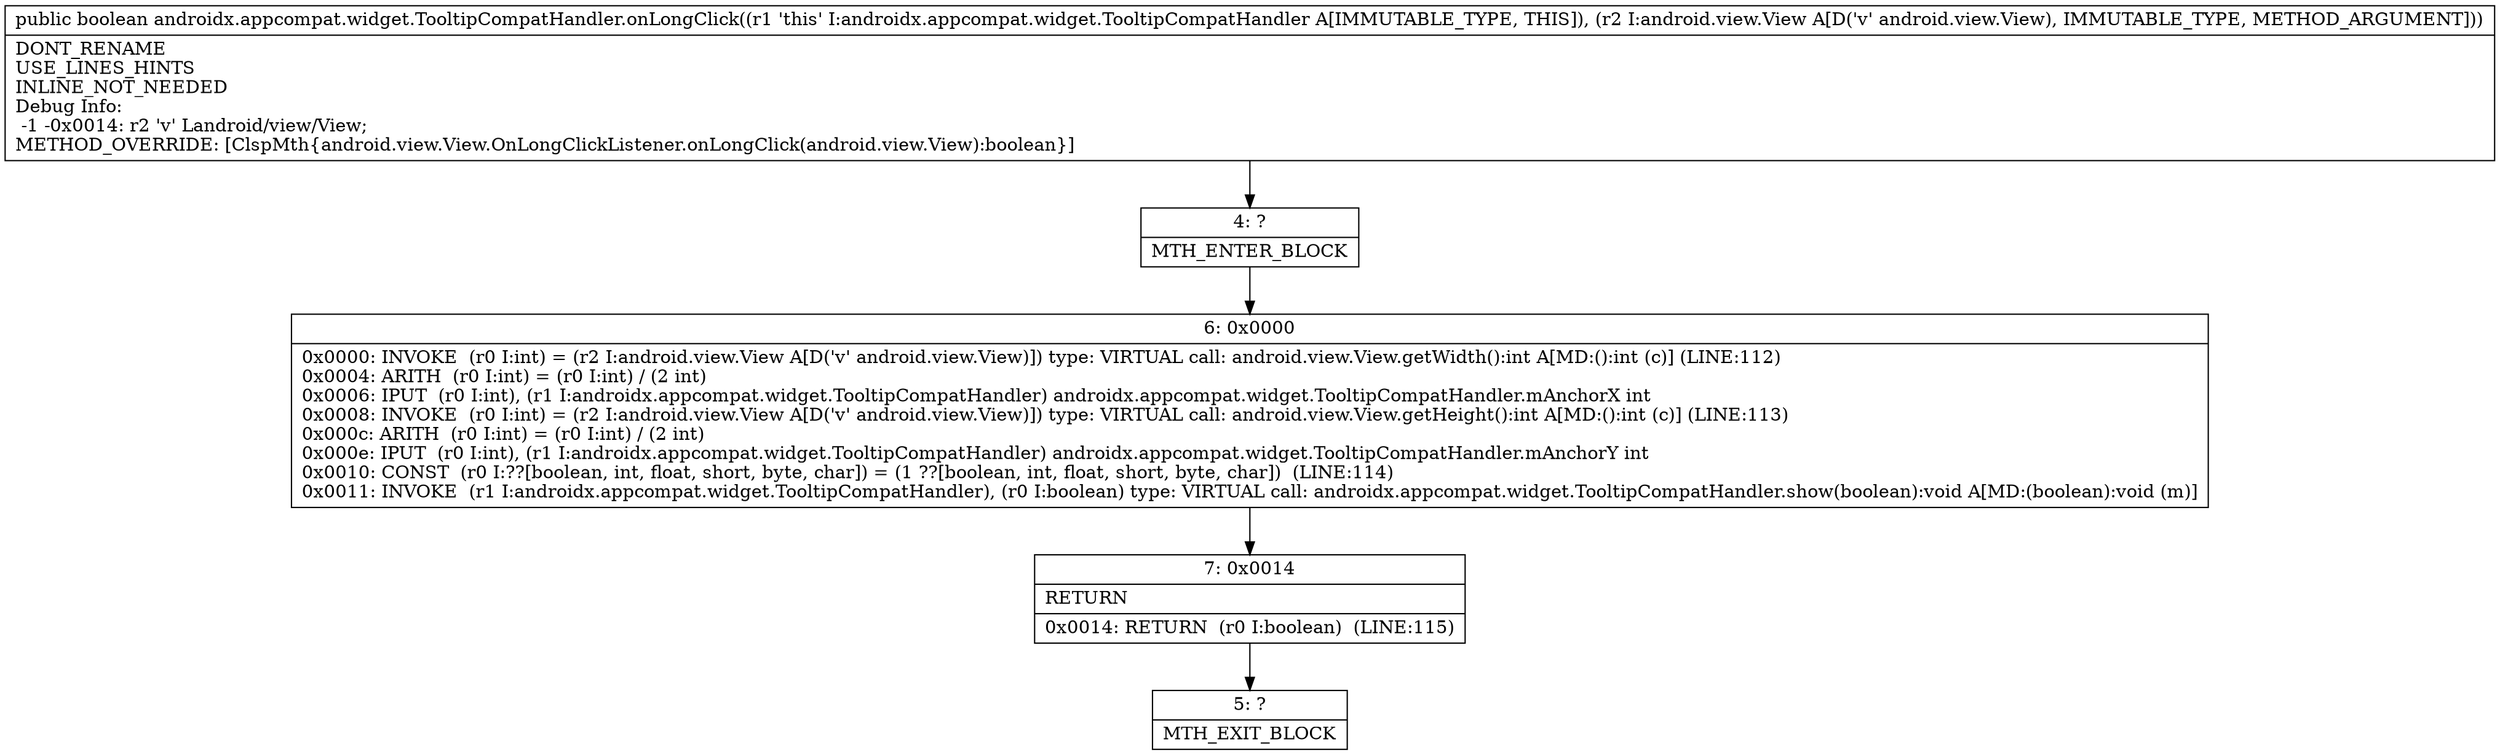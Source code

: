 digraph "CFG forandroidx.appcompat.widget.TooltipCompatHandler.onLongClick(Landroid\/view\/View;)Z" {
Node_4 [shape=record,label="{4\:\ ?|MTH_ENTER_BLOCK\l}"];
Node_6 [shape=record,label="{6\:\ 0x0000|0x0000: INVOKE  (r0 I:int) = (r2 I:android.view.View A[D('v' android.view.View)]) type: VIRTUAL call: android.view.View.getWidth():int A[MD:():int (c)] (LINE:112)\l0x0004: ARITH  (r0 I:int) = (r0 I:int) \/ (2 int) \l0x0006: IPUT  (r0 I:int), (r1 I:androidx.appcompat.widget.TooltipCompatHandler) androidx.appcompat.widget.TooltipCompatHandler.mAnchorX int \l0x0008: INVOKE  (r0 I:int) = (r2 I:android.view.View A[D('v' android.view.View)]) type: VIRTUAL call: android.view.View.getHeight():int A[MD:():int (c)] (LINE:113)\l0x000c: ARITH  (r0 I:int) = (r0 I:int) \/ (2 int) \l0x000e: IPUT  (r0 I:int), (r1 I:androidx.appcompat.widget.TooltipCompatHandler) androidx.appcompat.widget.TooltipCompatHandler.mAnchorY int \l0x0010: CONST  (r0 I:??[boolean, int, float, short, byte, char]) = (1 ??[boolean, int, float, short, byte, char])  (LINE:114)\l0x0011: INVOKE  (r1 I:androidx.appcompat.widget.TooltipCompatHandler), (r0 I:boolean) type: VIRTUAL call: androidx.appcompat.widget.TooltipCompatHandler.show(boolean):void A[MD:(boolean):void (m)]\l}"];
Node_7 [shape=record,label="{7\:\ 0x0014|RETURN\l|0x0014: RETURN  (r0 I:boolean)  (LINE:115)\l}"];
Node_5 [shape=record,label="{5\:\ ?|MTH_EXIT_BLOCK\l}"];
MethodNode[shape=record,label="{public boolean androidx.appcompat.widget.TooltipCompatHandler.onLongClick((r1 'this' I:androidx.appcompat.widget.TooltipCompatHandler A[IMMUTABLE_TYPE, THIS]), (r2 I:android.view.View A[D('v' android.view.View), IMMUTABLE_TYPE, METHOD_ARGUMENT]))  | DONT_RENAME\lUSE_LINES_HINTS\lINLINE_NOT_NEEDED\lDebug Info:\l  \-1 \-0x0014: r2 'v' Landroid\/view\/View;\lMETHOD_OVERRIDE: [ClspMth\{android.view.View.OnLongClickListener.onLongClick(android.view.View):boolean\}]\l}"];
MethodNode -> Node_4;Node_4 -> Node_6;
Node_6 -> Node_7;
Node_7 -> Node_5;
}

